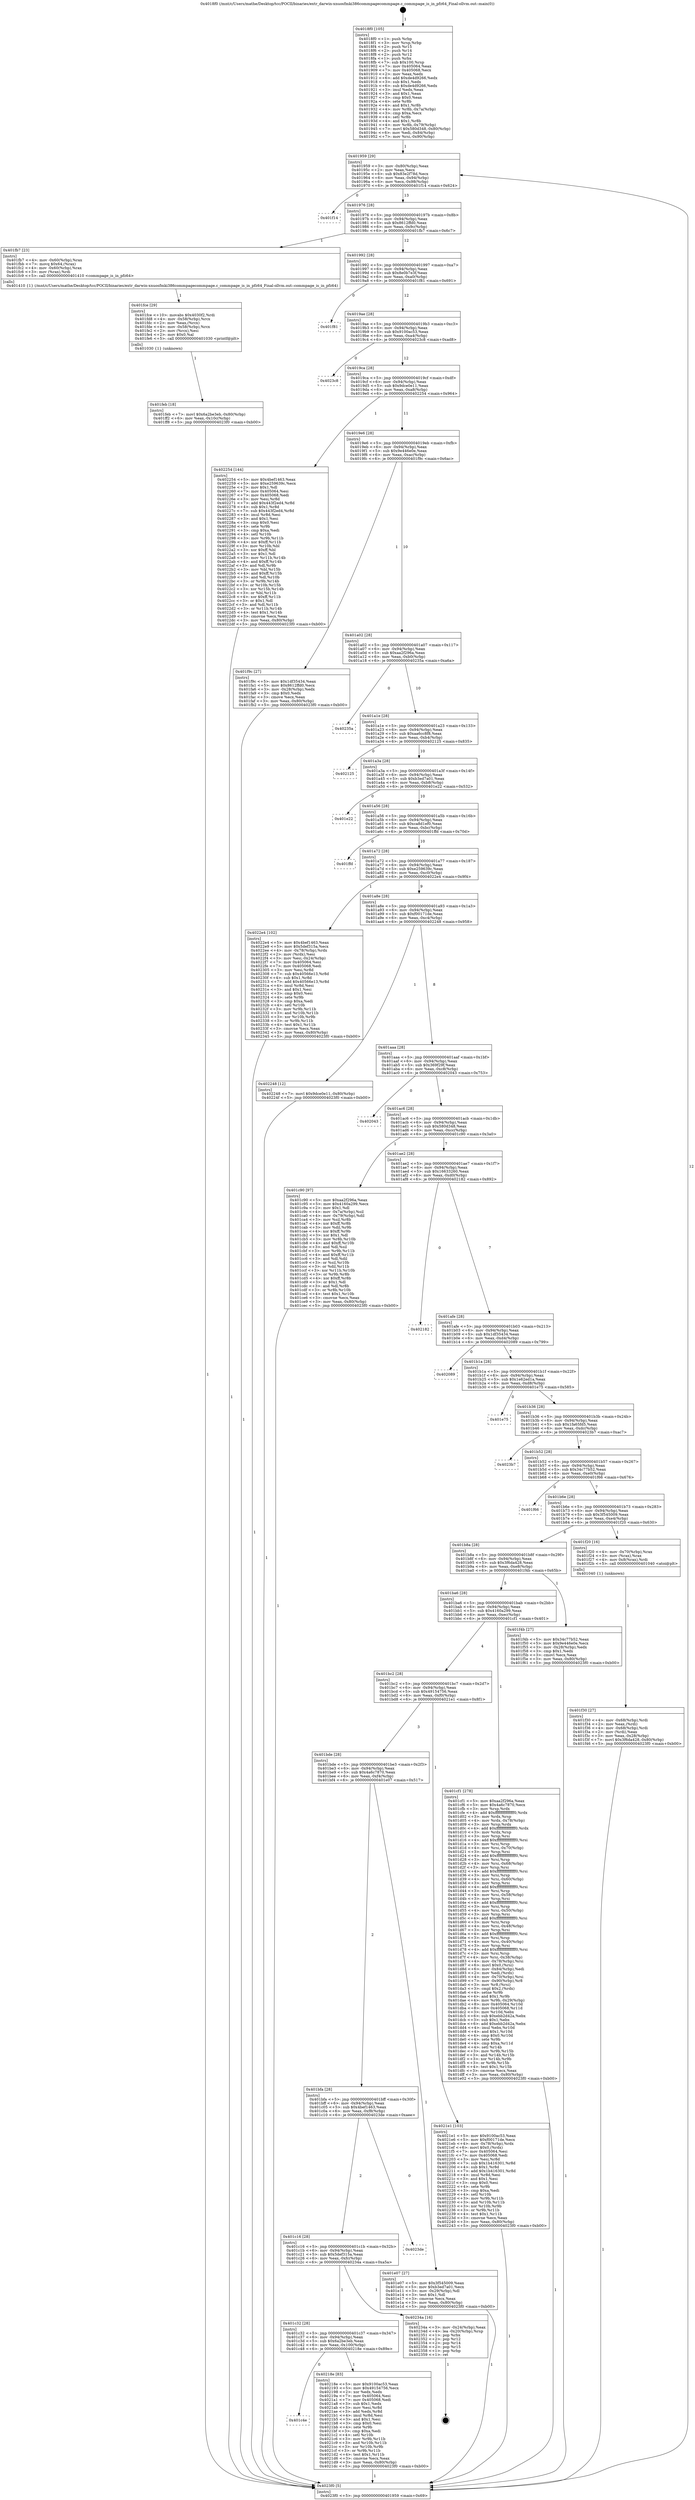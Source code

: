 digraph "0x4018f0" {
  label = "0x4018f0 (/mnt/c/Users/mathe/Desktop/tcc/POCII/binaries/extr_darwin-xnuosfmki386commpagecommpage.c_commpage_is_in_pfz64_Final-ollvm.out::main(0))"
  labelloc = "t"
  node[shape=record]

  Entry [label="",width=0.3,height=0.3,shape=circle,fillcolor=black,style=filled]
  "0x401959" [label="{
     0x401959 [29]\l
     | [instrs]\l
     &nbsp;&nbsp;0x401959 \<+3\>: mov -0x80(%rbp),%eax\l
     &nbsp;&nbsp;0x40195c \<+2\>: mov %eax,%ecx\l
     &nbsp;&nbsp;0x40195e \<+6\>: sub $0x83e2f78d,%ecx\l
     &nbsp;&nbsp;0x401964 \<+6\>: mov %eax,-0x94(%rbp)\l
     &nbsp;&nbsp;0x40196a \<+6\>: mov %ecx,-0x98(%rbp)\l
     &nbsp;&nbsp;0x401970 \<+6\>: je 0000000000401f14 \<main+0x624\>\l
  }"]
  "0x401f14" [label="{
     0x401f14\l
  }", style=dashed]
  "0x401976" [label="{
     0x401976 [28]\l
     | [instrs]\l
     &nbsp;&nbsp;0x401976 \<+5\>: jmp 000000000040197b \<main+0x8b\>\l
     &nbsp;&nbsp;0x40197b \<+6\>: mov -0x94(%rbp),%eax\l
     &nbsp;&nbsp;0x401981 \<+5\>: sub $0x8612ffd0,%eax\l
     &nbsp;&nbsp;0x401986 \<+6\>: mov %eax,-0x9c(%rbp)\l
     &nbsp;&nbsp;0x40198c \<+6\>: je 0000000000401fb7 \<main+0x6c7\>\l
  }"]
  Exit [label="",width=0.3,height=0.3,shape=circle,fillcolor=black,style=filled,peripheries=2]
  "0x401fb7" [label="{
     0x401fb7 [23]\l
     | [instrs]\l
     &nbsp;&nbsp;0x401fb7 \<+4\>: mov -0x60(%rbp),%rax\l
     &nbsp;&nbsp;0x401fbb \<+7\>: movq $0x64,(%rax)\l
     &nbsp;&nbsp;0x401fc2 \<+4\>: mov -0x60(%rbp),%rax\l
     &nbsp;&nbsp;0x401fc6 \<+3\>: mov (%rax),%rdi\l
     &nbsp;&nbsp;0x401fc9 \<+5\>: call 0000000000401410 \<commpage_is_in_pfz64\>\l
     | [calls]\l
     &nbsp;&nbsp;0x401410 \{1\} (/mnt/c/Users/mathe/Desktop/tcc/POCII/binaries/extr_darwin-xnuosfmki386commpagecommpage.c_commpage_is_in_pfz64_Final-ollvm.out::commpage_is_in_pfz64)\l
  }"]
  "0x401992" [label="{
     0x401992 [28]\l
     | [instrs]\l
     &nbsp;&nbsp;0x401992 \<+5\>: jmp 0000000000401997 \<main+0xa7\>\l
     &nbsp;&nbsp;0x401997 \<+6\>: mov -0x94(%rbp),%eax\l
     &nbsp;&nbsp;0x40199d \<+5\>: sub $0x8e0b7e3f,%eax\l
     &nbsp;&nbsp;0x4019a2 \<+6\>: mov %eax,-0xa0(%rbp)\l
     &nbsp;&nbsp;0x4019a8 \<+6\>: je 0000000000401f81 \<main+0x691\>\l
  }"]
  "0x401c4e" [label="{
     0x401c4e\l
  }", style=dashed]
  "0x401f81" [label="{
     0x401f81\l
  }", style=dashed]
  "0x4019ae" [label="{
     0x4019ae [28]\l
     | [instrs]\l
     &nbsp;&nbsp;0x4019ae \<+5\>: jmp 00000000004019b3 \<main+0xc3\>\l
     &nbsp;&nbsp;0x4019b3 \<+6\>: mov -0x94(%rbp),%eax\l
     &nbsp;&nbsp;0x4019b9 \<+5\>: sub $0x9100ac53,%eax\l
     &nbsp;&nbsp;0x4019be \<+6\>: mov %eax,-0xa4(%rbp)\l
     &nbsp;&nbsp;0x4019c4 \<+6\>: je 00000000004023c8 \<main+0xad8\>\l
  }"]
  "0x40218e" [label="{
     0x40218e [83]\l
     | [instrs]\l
     &nbsp;&nbsp;0x40218e \<+5\>: mov $0x9100ac53,%eax\l
     &nbsp;&nbsp;0x402193 \<+5\>: mov $0x49154756,%ecx\l
     &nbsp;&nbsp;0x402198 \<+2\>: xor %edx,%edx\l
     &nbsp;&nbsp;0x40219a \<+7\>: mov 0x405064,%esi\l
     &nbsp;&nbsp;0x4021a1 \<+7\>: mov 0x405068,%edi\l
     &nbsp;&nbsp;0x4021a8 \<+3\>: sub $0x1,%edx\l
     &nbsp;&nbsp;0x4021ab \<+3\>: mov %esi,%r8d\l
     &nbsp;&nbsp;0x4021ae \<+3\>: add %edx,%r8d\l
     &nbsp;&nbsp;0x4021b1 \<+4\>: imul %r8d,%esi\l
     &nbsp;&nbsp;0x4021b5 \<+3\>: and $0x1,%esi\l
     &nbsp;&nbsp;0x4021b8 \<+3\>: cmp $0x0,%esi\l
     &nbsp;&nbsp;0x4021bb \<+4\>: sete %r9b\l
     &nbsp;&nbsp;0x4021bf \<+3\>: cmp $0xa,%edi\l
     &nbsp;&nbsp;0x4021c2 \<+4\>: setl %r10b\l
     &nbsp;&nbsp;0x4021c6 \<+3\>: mov %r9b,%r11b\l
     &nbsp;&nbsp;0x4021c9 \<+3\>: and %r10b,%r11b\l
     &nbsp;&nbsp;0x4021cc \<+3\>: xor %r10b,%r9b\l
     &nbsp;&nbsp;0x4021cf \<+3\>: or %r9b,%r11b\l
     &nbsp;&nbsp;0x4021d2 \<+4\>: test $0x1,%r11b\l
     &nbsp;&nbsp;0x4021d6 \<+3\>: cmovne %ecx,%eax\l
     &nbsp;&nbsp;0x4021d9 \<+3\>: mov %eax,-0x80(%rbp)\l
     &nbsp;&nbsp;0x4021dc \<+5\>: jmp 00000000004023f0 \<main+0xb00\>\l
  }"]
  "0x4023c8" [label="{
     0x4023c8\l
  }", style=dashed]
  "0x4019ca" [label="{
     0x4019ca [28]\l
     | [instrs]\l
     &nbsp;&nbsp;0x4019ca \<+5\>: jmp 00000000004019cf \<main+0xdf\>\l
     &nbsp;&nbsp;0x4019cf \<+6\>: mov -0x94(%rbp),%eax\l
     &nbsp;&nbsp;0x4019d5 \<+5\>: sub $0x9dce0e11,%eax\l
     &nbsp;&nbsp;0x4019da \<+6\>: mov %eax,-0xa8(%rbp)\l
     &nbsp;&nbsp;0x4019e0 \<+6\>: je 0000000000402254 \<main+0x964\>\l
  }"]
  "0x401c32" [label="{
     0x401c32 [28]\l
     | [instrs]\l
     &nbsp;&nbsp;0x401c32 \<+5\>: jmp 0000000000401c37 \<main+0x347\>\l
     &nbsp;&nbsp;0x401c37 \<+6\>: mov -0x94(%rbp),%eax\l
     &nbsp;&nbsp;0x401c3d \<+5\>: sub $0x6a2be3eb,%eax\l
     &nbsp;&nbsp;0x401c42 \<+6\>: mov %eax,-0x100(%rbp)\l
     &nbsp;&nbsp;0x401c48 \<+6\>: je 000000000040218e \<main+0x89e\>\l
  }"]
  "0x402254" [label="{
     0x402254 [144]\l
     | [instrs]\l
     &nbsp;&nbsp;0x402254 \<+5\>: mov $0x4bef1463,%eax\l
     &nbsp;&nbsp;0x402259 \<+5\>: mov $0xe259639c,%ecx\l
     &nbsp;&nbsp;0x40225e \<+2\>: mov $0x1,%dl\l
     &nbsp;&nbsp;0x402260 \<+7\>: mov 0x405064,%esi\l
     &nbsp;&nbsp;0x402267 \<+7\>: mov 0x405068,%edi\l
     &nbsp;&nbsp;0x40226e \<+3\>: mov %esi,%r8d\l
     &nbsp;&nbsp;0x402271 \<+7\>: add $0x443f2ed4,%r8d\l
     &nbsp;&nbsp;0x402278 \<+4\>: sub $0x1,%r8d\l
     &nbsp;&nbsp;0x40227c \<+7\>: sub $0x443f2ed4,%r8d\l
     &nbsp;&nbsp;0x402283 \<+4\>: imul %r8d,%esi\l
     &nbsp;&nbsp;0x402287 \<+3\>: and $0x1,%esi\l
     &nbsp;&nbsp;0x40228a \<+3\>: cmp $0x0,%esi\l
     &nbsp;&nbsp;0x40228d \<+4\>: sete %r9b\l
     &nbsp;&nbsp;0x402291 \<+3\>: cmp $0xa,%edi\l
     &nbsp;&nbsp;0x402294 \<+4\>: setl %r10b\l
     &nbsp;&nbsp;0x402298 \<+3\>: mov %r9b,%r11b\l
     &nbsp;&nbsp;0x40229b \<+4\>: xor $0xff,%r11b\l
     &nbsp;&nbsp;0x40229f \<+3\>: mov %r10b,%bl\l
     &nbsp;&nbsp;0x4022a2 \<+3\>: xor $0xff,%bl\l
     &nbsp;&nbsp;0x4022a5 \<+3\>: xor $0x1,%dl\l
     &nbsp;&nbsp;0x4022a8 \<+3\>: mov %r11b,%r14b\l
     &nbsp;&nbsp;0x4022ab \<+4\>: and $0xff,%r14b\l
     &nbsp;&nbsp;0x4022af \<+3\>: and %dl,%r9b\l
     &nbsp;&nbsp;0x4022b2 \<+3\>: mov %bl,%r15b\l
     &nbsp;&nbsp;0x4022b5 \<+4\>: and $0xff,%r15b\l
     &nbsp;&nbsp;0x4022b9 \<+3\>: and %dl,%r10b\l
     &nbsp;&nbsp;0x4022bc \<+3\>: or %r9b,%r14b\l
     &nbsp;&nbsp;0x4022bf \<+3\>: or %r10b,%r15b\l
     &nbsp;&nbsp;0x4022c2 \<+3\>: xor %r15b,%r14b\l
     &nbsp;&nbsp;0x4022c5 \<+3\>: or %bl,%r11b\l
     &nbsp;&nbsp;0x4022c8 \<+4\>: xor $0xff,%r11b\l
     &nbsp;&nbsp;0x4022cc \<+3\>: or $0x1,%dl\l
     &nbsp;&nbsp;0x4022cf \<+3\>: and %dl,%r11b\l
     &nbsp;&nbsp;0x4022d2 \<+3\>: or %r11b,%r14b\l
     &nbsp;&nbsp;0x4022d5 \<+4\>: test $0x1,%r14b\l
     &nbsp;&nbsp;0x4022d9 \<+3\>: cmovne %ecx,%eax\l
     &nbsp;&nbsp;0x4022dc \<+3\>: mov %eax,-0x80(%rbp)\l
     &nbsp;&nbsp;0x4022df \<+5\>: jmp 00000000004023f0 \<main+0xb00\>\l
  }"]
  "0x4019e6" [label="{
     0x4019e6 [28]\l
     | [instrs]\l
     &nbsp;&nbsp;0x4019e6 \<+5\>: jmp 00000000004019eb \<main+0xfb\>\l
     &nbsp;&nbsp;0x4019eb \<+6\>: mov -0x94(%rbp),%eax\l
     &nbsp;&nbsp;0x4019f1 \<+5\>: sub $0x9e446e0e,%eax\l
     &nbsp;&nbsp;0x4019f6 \<+6\>: mov %eax,-0xac(%rbp)\l
     &nbsp;&nbsp;0x4019fc \<+6\>: je 0000000000401f9c \<main+0x6ac\>\l
  }"]
  "0x40234a" [label="{
     0x40234a [16]\l
     | [instrs]\l
     &nbsp;&nbsp;0x40234a \<+3\>: mov -0x24(%rbp),%eax\l
     &nbsp;&nbsp;0x40234d \<+4\>: lea -0x20(%rbp),%rsp\l
     &nbsp;&nbsp;0x402351 \<+1\>: pop %rbx\l
     &nbsp;&nbsp;0x402352 \<+2\>: pop %r12\l
     &nbsp;&nbsp;0x402354 \<+2\>: pop %r14\l
     &nbsp;&nbsp;0x402356 \<+2\>: pop %r15\l
     &nbsp;&nbsp;0x402358 \<+1\>: pop %rbp\l
     &nbsp;&nbsp;0x402359 \<+1\>: ret\l
  }"]
  "0x401f9c" [label="{
     0x401f9c [27]\l
     | [instrs]\l
     &nbsp;&nbsp;0x401f9c \<+5\>: mov $0x1df35434,%eax\l
     &nbsp;&nbsp;0x401fa1 \<+5\>: mov $0x8612ffd0,%ecx\l
     &nbsp;&nbsp;0x401fa6 \<+3\>: mov -0x28(%rbp),%edx\l
     &nbsp;&nbsp;0x401fa9 \<+3\>: cmp $0x0,%edx\l
     &nbsp;&nbsp;0x401fac \<+3\>: cmove %ecx,%eax\l
     &nbsp;&nbsp;0x401faf \<+3\>: mov %eax,-0x80(%rbp)\l
     &nbsp;&nbsp;0x401fb2 \<+5\>: jmp 00000000004023f0 \<main+0xb00\>\l
  }"]
  "0x401a02" [label="{
     0x401a02 [28]\l
     | [instrs]\l
     &nbsp;&nbsp;0x401a02 \<+5\>: jmp 0000000000401a07 \<main+0x117\>\l
     &nbsp;&nbsp;0x401a07 \<+6\>: mov -0x94(%rbp),%eax\l
     &nbsp;&nbsp;0x401a0d \<+5\>: sub $0xaa2f296a,%eax\l
     &nbsp;&nbsp;0x401a12 \<+6\>: mov %eax,-0xb0(%rbp)\l
     &nbsp;&nbsp;0x401a18 \<+6\>: je 000000000040235a \<main+0xa6a\>\l
  }"]
  "0x401c16" [label="{
     0x401c16 [28]\l
     | [instrs]\l
     &nbsp;&nbsp;0x401c16 \<+5\>: jmp 0000000000401c1b \<main+0x32b\>\l
     &nbsp;&nbsp;0x401c1b \<+6\>: mov -0x94(%rbp),%eax\l
     &nbsp;&nbsp;0x401c21 \<+5\>: sub $0x5def315a,%eax\l
     &nbsp;&nbsp;0x401c26 \<+6\>: mov %eax,-0xfc(%rbp)\l
     &nbsp;&nbsp;0x401c2c \<+6\>: je 000000000040234a \<main+0xa5a\>\l
  }"]
  "0x40235a" [label="{
     0x40235a\l
  }", style=dashed]
  "0x401a1e" [label="{
     0x401a1e [28]\l
     | [instrs]\l
     &nbsp;&nbsp;0x401a1e \<+5\>: jmp 0000000000401a23 \<main+0x133\>\l
     &nbsp;&nbsp;0x401a23 \<+6\>: mov -0x94(%rbp),%eax\l
     &nbsp;&nbsp;0x401a29 \<+5\>: sub $0xaa6cc8f8,%eax\l
     &nbsp;&nbsp;0x401a2e \<+6\>: mov %eax,-0xb4(%rbp)\l
     &nbsp;&nbsp;0x401a34 \<+6\>: je 0000000000402125 \<main+0x835\>\l
  }"]
  "0x4023de" [label="{
     0x4023de\l
  }", style=dashed]
  "0x402125" [label="{
     0x402125\l
  }", style=dashed]
  "0x401a3a" [label="{
     0x401a3a [28]\l
     | [instrs]\l
     &nbsp;&nbsp;0x401a3a \<+5\>: jmp 0000000000401a3f \<main+0x14f\>\l
     &nbsp;&nbsp;0x401a3f \<+6\>: mov -0x94(%rbp),%eax\l
     &nbsp;&nbsp;0x401a45 \<+5\>: sub $0xb3ed7a01,%eax\l
     &nbsp;&nbsp;0x401a4a \<+6\>: mov %eax,-0xb8(%rbp)\l
     &nbsp;&nbsp;0x401a50 \<+6\>: je 0000000000401e22 \<main+0x532\>\l
  }"]
  "0x401feb" [label="{
     0x401feb [18]\l
     | [instrs]\l
     &nbsp;&nbsp;0x401feb \<+7\>: movl $0x6a2be3eb,-0x80(%rbp)\l
     &nbsp;&nbsp;0x401ff2 \<+6\>: mov %eax,-0x10c(%rbp)\l
     &nbsp;&nbsp;0x401ff8 \<+5\>: jmp 00000000004023f0 \<main+0xb00\>\l
  }"]
  "0x401e22" [label="{
     0x401e22\l
  }", style=dashed]
  "0x401a56" [label="{
     0x401a56 [28]\l
     | [instrs]\l
     &nbsp;&nbsp;0x401a56 \<+5\>: jmp 0000000000401a5b \<main+0x16b\>\l
     &nbsp;&nbsp;0x401a5b \<+6\>: mov -0x94(%rbp),%eax\l
     &nbsp;&nbsp;0x401a61 \<+5\>: sub $0xca8d1ef0,%eax\l
     &nbsp;&nbsp;0x401a66 \<+6\>: mov %eax,-0xbc(%rbp)\l
     &nbsp;&nbsp;0x401a6c \<+6\>: je 0000000000401ffd \<main+0x70d\>\l
  }"]
  "0x401fce" [label="{
     0x401fce [29]\l
     | [instrs]\l
     &nbsp;&nbsp;0x401fce \<+10\>: movabs $0x4030f2,%rdi\l
     &nbsp;&nbsp;0x401fd8 \<+4\>: mov -0x58(%rbp),%rcx\l
     &nbsp;&nbsp;0x401fdc \<+2\>: mov %eax,(%rcx)\l
     &nbsp;&nbsp;0x401fde \<+4\>: mov -0x58(%rbp),%rcx\l
     &nbsp;&nbsp;0x401fe2 \<+2\>: mov (%rcx),%esi\l
     &nbsp;&nbsp;0x401fe4 \<+2\>: mov $0x0,%al\l
     &nbsp;&nbsp;0x401fe6 \<+5\>: call 0000000000401030 \<printf@plt\>\l
     | [calls]\l
     &nbsp;&nbsp;0x401030 \{1\} (unknown)\l
  }"]
  "0x401ffd" [label="{
     0x401ffd\l
  }", style=dashed]
  "0x401a72" [label="{
     0x401a72 [28]\l
     | [instrs]\l
     &nbsp;&nbsp;0x401a72 \<+5\>: jmp 0000000000401a77 \<main+0x187\>\l
     &nbsp;&nbsp;0x401a77 \<+6\>: mov -0x94(%rbp),%eax\l
     &nbsp;&nbsp;0x401a7d \<+5\>: sub $0xe259639c,%eax\l
     &nbsp;&nbsp;0x401a82 \<+6\>: mov %eax,-0xc0(%rbp)\l
     &nbsp;&nbsp;0x401a88 \<+6\>: je 00000000004022e4 \<main+0x9f4\>\l
  }"]
  "0x401f30" [label="{
     0x401f30 [27]\l
     | [instrs]\l
     &nbsp;&nbsp;0x401f30 \<+4\>: mov -0x68(%rbp),%rdi\l
     &nbsp;&nbsp;0x401f34 \<+2\>: mov %eax,(%rdi)\l
     &nbsp;&nbsp;0x401f36 \<+4\>: mov -0x68(%rbp),%rdi\l
     &nbsp;&nbsp;0x401f3a \<+2\>: mov (%rdi),%eax\l
     &nbsp;&nbsp;0x401f3c \<+3\>: mov %eax,-0x28(%rbp)\l
     &nbsp;&nbsp;0x401f3f \<+7\>: movl $0x3f6da428,-0x80(%rbp)\l
     &nbsp;&nbsp;0x401f46 \<+5\>: jmp 00000000004023f0 \<main+0xb00\>\l
  }"]
  "0x4022e4" [label="{
     0x4022e4 [102]\l
     | [instrs]\l
     &nbsp;&nbsp;0x4022e4 \<+5\>: mov $0x4bef1463,%eax\l
     &nbsp;&nbsp;0x4022e9 \<+5\>: mov $0x5def315a,%ecx\l
     &nbsp;&nbsp;0x4022ee \<+4\>: mov -0x78(%rbp),%rdx\l
     &nbsp;&nbsp;0x4022f2 \<+2\>: mov (%rdx),%esi\l
     &nbsp;&nbsp;0x4022f4 \<+3\>: mov %esi,-0x24(%rbp)\l
     &nbsp;&nbsp;0x4022f7 \<+7\>: mov 0x405064,%esi\l
     &nbsp;&nbsp;0x4022fe \<+7\>: mov 0x405068,%edi\l
     &nbsp;&nbsp;0x402305 \<+3\>: mov %esi,%r8d\l
     &nbsp;&nbsp;0x402308 \<+7\>: sub $0x40566e13,%r8d\l
     &nbsp;&nbsp;0x40230f \<+4\>: sub $0x1,%r8d\l
     &nbsp;&nbsp;0x402313 \<+7\>: add $0x40566e13,%r8d\l
     &nbsp;&nbsp;0x40231a \<+4\>: imul %r8d,%esi\l
     &nbsp;&nbsp;0x40231e \<+3\>: and $0x1,%esi\l
     &nbsp;&nbsp;0x402321 \<+3\>: cmp $0x0,%esi\l
     &nbsp;&nbsp;0x402324 \<+4\>: sete %r9b\l
     &nbsp;&nbsp;0x402328 \<+3\>: cmp $0xa,%edi\l
     &nbsp;&nbsp;0x40232b \<+4\>: setl %r10b\l
     &nbsp;&nbsp;0x40232f \<+3\>: mov %r9b,%r11b\l
     &nbsp;&nbsp;0x402332 \<+3\>: and %r10b,%r11b\l
     &nbsp;&nbsp;0x402335 \<+3\>: xor %r10b,%r9b\l
     &nbsp;&nbsp;0x402338 \<+3\>: or %r9b,%r11b\l
     &nbsp;&nbsp;0x40233b \<+4\>: test $0x1,%r11b\l
     &nbsp;&nbsp;0x40233f \<+3\>: cmovne %ecx,%eax\l
     &nbsp;&nbsp;0x402342 \<+3\>: mov %eax,-0x80(%rbp)\l
     &nbsp;&nbsp;0x402345 \<+5\>: jmp 00000000004023f0 \<main+0xb00\>\l
  }"]
  "0x401a8e" [label="{
     0x401a8e [28]\l
     | [instrs]\l
     &nbsp;&nbsp;0x401a8e \<+5\>: jmp 0000000000401a93 \<main+0x1a3\>\l
     &nbsp;&nbsp;0x401a93 \<+6\>: mov -0x94(%rbp),%eax\l
     &nbsp;&nbsp;0x401a99 \<+5\>: sub $0xf00171de,%eax\l
     &nbsp;&nbsp;0x401a9e \<+6\>: mov %eax,-0xc4(%rbp)\l
     &nbsp;&nbsp;0x401aa4 \<+6\>: je 0000000000402248 \<main+0x958\>\l
  }"]
  "0x401bfa" [label="{
     0x401bfa [28]\l
     | [instrs]\l
     &nbsp;&nbsp;0x401bfa \<+5\>: jmp 0000000000401bff \<main+0x30f\>\l
     &nbsp;&nbsp;0x401bff \<+6\>: mov -0x94(%rbp),%eax\l
     &nbsp;&nbsp;0x401c05 \<+5\>: sub $0x4bef1463,%eax\l
     &nbsp;&nbsp;0x401c0a \<+6\>: mov %eax,-0xf8(%rbp)\l
     &nbsp;&nbsp;0x401c10 \<+6\>: je 00000000004023de \<main+0xaee\>\l
  }"]
  "0x402248" [label="{
     0x402248 [12]\l
     | [instrs]\l
     &nbsp;&nbsp;0x402248 \<+7\>: movl $0x9dce0e11,-0x80(%rbp)\l
     &nbsp;&nbsp;0x40224f \<+5\>: jmp 00000000004023f0 \<main+0xb00\>\l
  }"]
  "0x401aaa" [label="{
     0x401aaa [28]\l
     | [instrs]\l
     &nbsp;&nbsp;0x401aaa \<+5\>: jmp 0000000000401aaf \<main+0x1bf\>\l
     &nbsp;&nbsp;0x401aaf \<+6\>: mov -0x94(%rbp),%eax\l
     &nbsp;&nbsp;0x401ab5 \<+5\>: sub $0x369f29f,%eax\l
     &nbsp;&nbsp;0x401aba \<+6\>: mov %eax,-0xc8(%rbp)\l
     &nbsp;&nbsp;0x401ac0 \<+6\>: je 0000000000402043 \<main+0x753\>\l
  }"]
  "0x401e07" [label="{
     0x401e07 [27]\l
     | [instrs]\l
     &nbsp;&nbsp;0x401e07 \<+5\>: mov $0x3f545009,%eax\l
     &nbsp;&nbsp;0x401e0c \<+5\>: mov $0xb3ed7a01,%ecx\l
     &nbsp;&nbsp;0x401e11 \<+3\>: mov -0x29(%rbp),%dl\l
     &nbsp;&nbsp;0x401e14 \<+3\>: test $0x1,%dl\l
     &nbsp;&nbsp;0x401e17 \<+3\>: cmovne %ecx,%eax\l
     &nbsp;&nbsp;0x401e1a \<+3\>: mov %eax,-0x80(%rbp)\l
     &nbsp;&nbsp;0x401e1d \<+5\>: jmp 00000000004023f0 \<main+0xb00\>\l
  }"]
  "0x402043" [label="{
     0x402043\l
  }", style=dashed]
  "0x401ac6" [label="{
     0x401ac6 [28]\l
     | [instrs]\l
     &nbsp;&nbsp;0x401ac6 \<+5\>: jmp 0000000000401acb \<main+0x1db\>\l
     &nbsp;&nbsp;0x401acb \<+6\>: mov -0x94(%rbp),%eax\l
     &nbsp;&nbsp;0x401ad1 \<+5\>: sub $0x580d348,%eax\l
     &nbsp;&nbsp;0x401ad6 \<+6\>: mov %eax,-0xcc(%rbp)\l
     &nbsp;&nbsp;0x401adc \<+6\>: je 0000000000401c90 \<main+0x3a0\>\l
  }"]
  "0x401bde" [label="{
     0x401bde [28]\l
     | [instrs]\l
     &nbsp;&nbsp;0x401bde \<+5\>: jmp 0000000000401be3 \<main+0x2f3\>\l
     &nbsp;&nbsp;0x401be3 \<+6\>: mov -0x94(%rbp),%eax\l
     &nbsp;&nbsp;0x401be9 \<+5\>: sub $0x4a6c7870,%eax\l
     &nbsp;&nbsp;0x401bee \<+6\>: mov %eax,-0xf4(%rbp)\l
     &nbsp;&nbsp;0x401bf4 \<+6\>: je 0000000000401e07 \<main+0x517\>\l
  }"]
  "0x401c90" [label="{
     0x401c90 [97]\l
     | [instrs]\l
     &nbsp;&nbsp;0x401c90 \<+5\>: mov $0xaa2f296a,%eax\l
     &nbsp;&nbsp;0x401c95 \<+5\>: mov $0x4160a299,%ecx\l
     &nbsp;&nbsp;0x401c9a \<+2\>: mov $0x1,%dl\l
     &nbsp;&nbsp;0x401c9c \<+4\>: mov -0x7a(%rbp),%sil\l
     &nbsp;&nbsp;0x401ca0 \<+4\>: mov -0x79(%rbp),%dil\l
     &nbsp;&nbsp;0x401ca4 \<+3\>: mov %sil,%r8b\l
     &nbsp;&nbsp;0x401ca7 \<+4\>: xor $0xff,%r8b\l
     &nbsp;&nbsp;0x401cab \<+3\>: mov %dil,%r9b\l
     &nbsp;&nbsp;0x401cae \<+4\>: xor $0xff,%r9b\l
     &nbsp;&nbsp;0x401cb2 \<+3\>: xor $0x1,%dl\l
     &nbsp;&nbsp;0x401cb5 \<+3\>: mov %r8b,%r10b\l
     &nbsp;&nbsp;0x401cb8 \<+4\>: and $0xff,%r10b\l
     &nbsp;&nbsp;0x401cbc \<+3\>: and %dl,%sil\l
     &nbsp;&nbsp;0x401cbf \<+3\>: mov %r9b,%r11b\l
     &nbsp;&nbsp;0x401cc2 \<+4\>: and $0xff,%r11b\l
     &nbsp;&nbsp;0x401cc6 \<+3\>: and %dl,%dil\l
     &nbsp;&nbsp;0x401cc9 \<+3\>: or %sil,%r10b\l
     &nbsp;&nbsp;0x401ccc \<+3\>: or %dil,%r11b\l
     &nbsp;&nbsp;0x401ccf \<+3\>: xor %r11b,%r10b\l
     &nbsp;&nbsp;0x401cd2 \<+3\>: or %r9b,%r8b\l
     &nbsp;&nbsp;0x401cd5 \<+4\>: xor $0xff,%r8b\l
     &nbsp;&nbsp;0x401cd9 \<+3\>: or $0x1,%dl\l
     &nbsp;&nbsp;0x401cdc \<+3\>: and %dl,%r8b\l
     &nbsp;&nbsp;0x401cdf \<+3\>: or %r8b,%r10b\l
     &nbsp;&nbsp;0x401ce2 \<+4\>: test $0x1,%r10b\l
     &nbsp;&nbsp;0x401ce6 \<+3\>: cmovne %ecx,%eax\l
     &nbsp;&nbsp;0x401ce9 \<+3\>: mov %eax,-0x80(%rbp)\l
     &nbsp;&nbsp;0x401cec \<+5\>: jmp 00000000004023f0 \<main+0xb00\>\l
  }"]
  "0x401ae2" [label="{
     0x401ae2 [28]\l
     | [instrs]\l
     &nbsp;&nbsp;0x401ae2 \<+5\>: jmp 0000000000401ae7 \<main+0x1f7\>\l
     &nbsp;&nbsp;0x401ae7 \<+6\>: mov -0x94(%rbp),%eax\l
     &nbsp;&nbsp;0x401aed \<+5\>: sub $0x16633260,%eax\l
     &nbsp;&nbsp;0x401af2 \<+6\>: mov %eax,-0xd0(%rbp)\l
     &nbsp;&nbsp;0x401af8 \<+6\>: je 0000000000402182 \<main+0x892\>\l
  }"]
  "0x4023f0" [label="{
     0x4023f0 [5]\l
     | [instrs]\l
     &nbsp;&nbsp;0x4023f0 \<+5\>: jmp 0000000000401959 \<main+0x69\>\l
  }"]
  "0x4018f0" [label="{
     0x4018f0 [105]\l
     | [instrs]\l
     &nbsp;&nbsp;0x4018f0 \<+1\>: push %rbp\l
     &nbsp;&nbsp;0x4018f1 \<+3\>: mov %rsp,%rbp\l
     &nbsp;&nbsp;0x4018f4 \<+2\>: push %r15\l
     &nbsp;&nbsp;0x4018f6 \<+2\>: push %r14\l
     &nbsp;&nbsp;0x4018f8 \<+2\>: push %r12\l
     &nbsp;&nbsp;0x4018fa \<+1\>: push %rbx\l
     &nbsp;&nbsp;0x4018fb \<+7\>: sub $0x100,%rsp\l
     &nbsp;&nbsp;0x401902 \<+7\>: mov 0x405064,%eax\l
     &nbsp;&nbsp;0x401909 \<+7\>: mov 0x405068,%ecx\l
     &nbsp;&nbsp;0x401910 \<+2\>: mov %eax,%edx\l
     &nbsp;&nbsp;0x401912 \<+6\>: add $0xde4d9266,%edx\l
     &nbsp;&nbsp;0x401918 \<+3\>: sub $0x1,%edx\l
     &nbsp;&nbsp;0x40191b \<+6\>: sub $0xde4d9266,%edx\l
     &nbsp;&nbsp;0x401921 \<+3\>: imul %edx,%eax\l
     &nbsp;&nbsp;0x401924 \<+3\>: and $0x1,%eax\l
     &nbsp;&nbsp;0x401927 \<+3\>: cmp $0x0,%eax\l
     &nbsp;&nbsp;0x40192a \<+4\>: sete %r8b\l
     &nbsp;&nbsp;0x40192e \<+4\>: and $0x1,%r8b\l
     &nbsp;&nbsp;0x401932 \<+4\>: mov %r8b,-0x7a(%rbp)\l
     &nbsp;&nbsp;0x401936 \<+3\>: cmp $0xa,%ecx\l
     &nbsp;&nbsp;0x401939 \<+4\>: setl %r8b\l
     &nbsp;&nbsp;0x40193d \<+4\>: and $0x1,%r8b\l
     &nbsp;&nbsp;0x401941 \<+4\>: mov %r8b,-0x79(%rbp)\l
     &nbsp;&nbsp;0x401945 \<+7\>: movl $0x580d348,-0x80(%rbp)\l
     &nbsp;&nbsp;0x40194c \<+6\>: mov %edi,-0x84(%rbp)\l
     &nbsp;&nbsp;0x401952 \<+7\>: mov %rsi,-0x90(%rbp)\l
  }"]
  "0x4021e1" [label="{
     0x4021e1 [103]\l
     | [instrs]\l
     &nbsp;&nbsp;0x4021e1 \<+5\>: mov $0x9100ac53,%eax\l
     &nbsp;&nbsp;0x4021e6 \<+5\>: mov $0xf00171de,%ecx\l
     &nbsp;&nbsp;0x4021eb \<+4\>: mov -0x78(%rbp),%rdx\l
     &nbsp;&nbsp;0x4021ef \<+6\>: movl $0x0,(%rdx)\l
     &nbsp;&nbsp;0x4021f5 \<+7\>: mov 0x405064,%esi\l
     &nbsp;&nbsp;0x4021fc \<+7\>: mov 0x405068,%edi\l
     &nbsp;&nbsp;0x402203 \<+3\>: mov %esi,%r8d\l
     &nbsp;&nbsp;0x402206 \<+7\>: sub $0x1b416301,%r8d\l
     &nbsp;&nbsp;0x40220d \<+4\>: sub $0x1,%r8d\l
     &nbsp;&nbsp;0x402211 \<+7\>: add $0x1b416301,%r8d\l
     &nbsp;&nbsp;0x402218 \<+4\>: imul %r8d,%esi\l
     &nbsp;&nbsp;0x40221c \<+3\>: and $0x1,%esi\l
     &nbsp;&nbsp;0x40221f \<+3\>: cmp $0x0,%esi\l
     &nbsp;&nbsp;0x402222 \<+4\>: sete %r9b\l
     &nbsp;&nbsp;0x402226 \<+3\>: cmp $0xa,%edi\l
     &nbsp;&nbsp;0x402229 \<+4\>: setl %r10b\l
     &nbsp;&nbsp;0x40222d \<+3\>: mov %r9b,%r11b\l
     &nbsp;&nbsp;0x402230 \<+3\>: and %r10b,%r11b\l
     &nbsp;&nbsp;0x402233 \<+3\>: xor %r10b,%r9b\l
     &nbsp;&nbsp;0x402236 \<+3\>: or %r9b,%r11b\l
     &nbsp;&nbsp;0x402239 \<+4\>: test $0x1,%r11b\l
     &nbsp;&nbsp;0x40223d \<+3\>: cmovne %ecx,%eax\l
     &nbsp;&nbsp;0x402240 \<+3\>: mov %eax,-0x80(%rbp)\l
     &nbsp;&nbsp;0x402243 \<+5\>: jmp 00000000004023f0 \<main+0xb00\>\l
  }"]
  "0x402182" [label="{
     0x402182\l
  }", style=dashed]
  "0x401afe" [label="{
     0x401afe [28]\l
     | [instrs]\l
     &nbsp;&nbsp;0x401afe \<+5\>: jmp 0000000000401b03 \<main+0x213\>\l
     &nbsp;&nbsp;0x401b03 \<+6\>: mov -0x94(%rbp),%eax\l
     &nbsp;&nbsp;0x401b09 \<+5\>: sub $0x1df35434,%eax\l
     &nbsp;&nbsp;0x401b0e \<+6\>: mov %eax,-0xd4(%rbp)\l
     &nbsp;&nbsp;0x401b14 \<+6\>: je 0000000000402089 \<main+0x799\>\l
  }"]
  "0x401bc2" [label="{
     0x401bc2 [28]\l
     | [instrs]\l
     &nbsp;&nbsp;0x401bc2 \<+5\>: jmp 0000000000401bc7 \<main+0x2d7\>\l
     &nbsp;&nbsp;0x401bc7 \<+6\>: mov -0x94(%rbp),%eax\l
     &nbsp;&nbsp;0x401bcd \<+5\>: sub $0x49154756,%eax\l
     &nbsp;&nbsp;0x401bd2 \<+6\>: mov %eax,-0xf0(%rbp)\l
     &nbsp;&nbsp;0x401bd8 \<+6\>: je 00000000004021e1 \<main+0x8f1\>\l
  }"]
  "0x402089" [label="{
     0x402089\l
  }", style=dashed]
  "0x401b1a" [label="{
     0x401b1a [28]\l
     | [instrs]\l
     &nbsp;&nbsp;0x401b1a \<+5\>: jmp 0000000000401b1f \<main+0x22f\>\l
     &nbsp;&nbsp;0x401b1f \<+6\>: mov -0x94(%rbp),%eax\l
     &nbsp;&nbsp;0x401b25 \<+5\>: sub $0x1e62ed1a,%eax\l
     &nbsp;&nbsp;0x401b2a \<+6\>: mov %eax,-0xd8(%rbp)\l
     &nbsp;&nbsp;0x401b30 \<+6\>: je 0000000000401e75 \<main+0x585\>\l
  }"]
  "0x401cf1" [label="{
     0x401cf1 [278]\l
     | [instrs]\l
     &nbsp;&nbsp;0x401cf1 \<+5\>: mov $0xaa2f296a,%eax\l
     &nbsp;&nbsp;0x401cf6 \<+5\>: mov $0x4a6c7870,%ecx\l
     &nbsp;&nbsp;0x401cfb \<+3\>: mov %rsp,%rdx\l
     &nbsp;&nbsp;0x401cfe \<+4\>: add $0xfffffffffffffff0,%rdx\l
     &nbsp;&nbsp;0x401d02 \<+3\>: mov %rdx,%rsp\l
     &nbsp;&nbsp;0x401d05 \<+4\>: mov %rdx,-0x78(%rbp)\l
     &nbsp;&nbsp;0x401d09 \<+3\>: mov %rsp,%rdx\l
     &nbsp;&nbsp;0x401d0c \<+4\>: add $0xfffffffffffffff0,%rdx\l
     &nbsp;&nbsp;0x401d10 \<+3\>: mov %rdx,%rsp\l
     &nbsp;&nbsp;0x401d13 \<+3\>: mov %rsp,%rsi\l
     &nbsp;&nbsp;0x401d16 \<+4\>: add $0xfffffffffffffff0,%rsi\l
     &nbsp;&nbsp;0x401d1a \<+3\>: mov %rsi,%rsp\l
     &nbsp;&nbsp;0x401d1d \<+4\>: mov %rsi,-0x70(%rbp)\l
     &nbsp;&nbsp;0x401d21 \<+3\>: mov %rsp,%rsi\l
     &nbsp;&nbsp;0x401d24 \<+4\>: add $0xfffffffffffffff0,%rsi\l
     &nbsp;&nbsp;0x401d28 \<+3\>: mov %rsi,%rsp\l
     &nbsp;&nbsp;0x401d2b \<+4\>: mov %rsi,-0x68(%rbp)\l
     &nbsp;&nbsp;0x401d2f \<+3\>: mov %rsp,%rsi\l
     &nbsp;&nbsp;0x401d32 \<+4\>: add $0xfffffffffffffff0,%rsi\l
     &nbsp;&nbsp;0x401d36 \<+3\>: mov %rsi,%rsp\l
     &nbsp;&nbsp;0x401d39 \<+4\>: mov %rsi,-0x60(%rbp)\l
     &nbsp;&nbsp;0x401d3d \<+3\>: mov %rsp,%rsi\l
     &nbsp;&nbsp;0x401d40 \<+4\>: add $0xfffffffffffffff0,%rsi\l
     &nbsp;&nbsp;0x401d44 \<+3\>: mov %rsi,%rsp\l
     &nbsp;&nbsp;0x401d47 \<+4\>: mov %rsi,-0x58(%rbp)\l
     &nbsp;&nbsp;0x401d4b \<+3\>: mov %rsp,%rsi\l
     &nbsp;&nbsp;0x401d4e \<+4\>: add $0xfffffffffffffff0,%rsi\l
     &nbsp;&nbsp;0x401d52 \<+3\>: mov %rsi,%rsp\l
     &nbsp;&nbsp;0x401d55 \<+4\>: mov %rsi,-0x50(%rbp)\l
     &nbsp;&nbsp;0x401d59 \<+3\>: mov %rsp,%rsi\l
     &nbsp;&nbsp;0x401d5c \<+4\>: add $0xfffffffffffffff0,%rsi\l
     &nbsp;&nbsp;0x401d60 \<+3\>: mov %rsi,%rsp\l
     &nbsp;&nbsp;0x401d63 \<+4\>: mov %rsi,-0x48(%rbp)\l
     &nbsp;&nbsp;0x401d67 \<+3\>: mov %rsp,%rsi\l
     &nbsp;&nbsp;0x401d6a \<+4\>: add $0xfffffffffffffff0,%rsi\l
     &nbsp;&nbsp;0x401d6e \<+3\>: mov %rsi,%rsp\l
     &nbsp;&nbsp;0x401d71 \<+4\>: mov %rsi,-0x40(%rbp)\l
     &nbsp;&nbsp;0x401d75 \<+3\>: mov %rsp,%rsi\l
     &nbsp;&nbsp;0x401d78 \<+4\>: add $0xfffffffffffffff0,%rsi\l
     &nbsp;&nbsp;0x401d7c \<+3\>: mov %rsi,%rsp\l
     &nbsp;&nbsp;0x401d7f \<+4\>: mov %rsi,-0x38(%rbp)\l
     &nbsp;&nbsp;0x401d83 \<+4\>: mov -0x78(%rbp),%rsi\l
     &nbsp;&nbsp;0x401d87 \<+6\>: movl $0x0,(%rsi)\l
     &nbsp;&nbsp;0x401d8d \<+6\>: mov -0x84(%rbp),%edi\l
     &nbsp;&nbsp;0x401d93 \<+2\>: mov %edi,(%rdx)\l
     &nbsp;&nbsp;0x401d95 \<+4\>: mov -0x70(%rbp),%rsi\l
     &nbsp;&nbsp;0x401d99 \<+7\>: mov -0x90(%rbp),%r8\l
     &nbsp;&nbsp;0x401da0 \<+3\>: mov %r8,(%rsi)\l
     &nbsp;&nbsp;0x401da3 \<+3\>: cmpl $0x2,(%rdx)\l
     &nbsp;&nbsp;0x401da6 \<+4\>: setne %r9b\l
     &nbsp;&nbsp;0x401daa \<+4\>: and $0x1,%r9b\l
     &nbsp;&nbsp;0x401dae \<+4\>: mov %r9b,-0x29(%rbp)\l
     &nbsp;&nbsp;0x401db2 \<+8\>: mov 0x405064,%r10d\l
     &nbsp;&nbsp;0x401dba \<+8\>: mov 0x405068,%r11d\l
     &nbsp;&nbsp;0x401dc2 \<+3\>: mov %r10d,%ebx\l
     &nbsp;&nbsp;0x401dc5 \<+6\>: sub $0xebb2d42a,%ebx\l
     &nbsp;&nbsp;0x401dcb \<+3\>: sub $0x1,%ebx\l
     &nbsp;&nbsp;0x401dce \<+6\>: add $0xebb2d42a,%ebx\l
     &nbsp;&nbsp;0x401dd4 \<+4\>: imul %ebx,%r10d\l
     &nbsp;&nbsp;0x401dd8 \<+4\>: and $0x1,%r10d\l
     &nbsp;&nbsp;0x401ddc \<+4\>: cmp $0x0,%r10d\l
     &nbsp;&nbsp;0x401de0 \<+4\>: sete %r9b\l
     &nbsp;&nbsp;0x401de4 \<+4\>: cmp $0xa,%r11d\l
     &nbsp;&nbsp;0x401de8 \<+4\>: setl %r14b\l
     &nbsp;&nbsp;0x401dec \<+3\>: mov %r9b,%r15b\l
     &nbsp;&nbsp;0x401def \<+3\>: and %r14b,%r15b\l
     &nbsp;&nbsp;0x401df2 \<+3\>: xor %r14b,%r9b\l
     &nbsp;&nbsp;0x401df5 \<+3\>: or %r9b,%r15b\l
     &nbsp;&nbsp;0x401df8 \<+4\>: test $0x1,%r15b\l
     &nbsp;&nbsp;0x401dfc \<+3\>: cmovne %ecx,%eax\l
     &nbsp;&nbsp;0x401dff \<+3\>: mov %eax,-0x80(%rbp)\l
     &nbsp;&nbsp;0x401e02 \<+5\>: jmp 00000000004023f0 \<main+0xb00\>\l
  }"]
  "0x401e75" [label="{
     0x401e75\l
  }", style=dashed]
  "0x401b36" [label="{
     0x401b36 [28]\l
     | [instrs]\l
     &nbsp;&nbsp;0x401b36 \<+5\>: jmp 0000000000401b3b \<main+0x24b\>\l
     &nbsp;&nbsp;0x401b3b \<+6\>: mov -0x94(%rbp),%eax\l
     &nbsp;&nbsp;0x401b41 \<+5\>: sub $0x1fa65fd5,%eax\l
     &nbsp;&nbsp;0x401b46 \<+6\>: mov %eax,-0xdc(%rbp)\l
     &nbsp;&nbsp;0x401b4c \<+6\>: je 00000000004023b7 \<main+0xac7\>\l
  }"]
  "0x401ba6" [label="{
     0x401ba6 [28]\l
     | [instrs]\l
     &nbsp;&nbsp;0x401ba6 \<+5\>: jmp 0000000000401bab \<main+0x2bb\>\l
     &nbsp;&nbsp;0x401bab \<+6\>: mov -0x94(%rbp),%eax\l
     &nbsp;&nbsp;0x401bb1 \<+5\>: sub $0x4160a299,%eax\l
     &nbsp;&nbsp;0x401bb6 \<+6\>: mov %eax,-0xec(%rbp)\l
     &nbsp;&nbsp;0x401bbc \<+6\>: je 0000000000401cf1 \<main+0x401\>\l
  }"]
  "0x4023b7" [label="{
     0x4023b7\l
  }", style=dashed]
  "0x401b52" [label="{
     0x401b52 [28]\l
     | [instrs]\l
     &nbsp;&nbsp;0x401b52 \<+5\>: jmp 0000000000401b57 \<main+0x267\>\l
     &nbsp;&nbsp;0x401b57 \<+6\>: mov -0x94(%rbp),%eax\l
     &nbsp;&nbsp;0x401b5d \<+5\>: sub $0x34c77b52,%eax\l
     &nbsp;&nbsp;0x401b62 \<+6\>: mov %eax,-0xe0(%rbp)\l
     &nbsp;&nbsp;0x401b68 \<+6\>: je 0000000000401f66 \<main+0x676\>\l
  }"]
  "0x401f4b" [label="{
     0x401f4b [27]\l
     | [instrs]\l
     &nbsp;&nbsp;0x401f4b \<+5\>: mov $0x34c77b52,%eax\l
     &nbsp;&nbsp;0x401f50 \<+5\>: mov $0x9e446e0e,%ecx\l
     &nbsp;&nbsp;0x401f55 \<+3\>: mov -0x28(%rbp),%edx\l
     &nbsp;&nbsp;0x401f58 \<+3\>: cmp $0x1,%edx\l
     &nbsp;&nbsp;0x401f5b \<+3\>: cmovl %ecx,%eax\l
     &nbsp;&nbsp;0x401f5e \<+3\>: mov %eax,-0x80(%rbp)\l
     &nbsp;&nbsp;0x401f61 \<+5\>: jmp 00000000004023f0 \<main+0xb00\>\l
  }"]
  "0x401f66" [label="{
     0x401f66\l
  }", style=dashed]
  "0x401b6e" [label="{
     0x401b6e [28]\l
     | [instrs]\l
     &nbsp;&nbsp;0x401b6e \<+5\>: jmp 0000000000401b73 \<main+0x283\>\l
     &nbsp;&nbsp;0x401b73 \<+6\>: mov -0x94(%rbp),%eax\l
     &nbsp;&nbsp;0x401b79 \<+5\>: sub $0x3f545009,%eax\l
     &nbsp;&nbsp;0x401b7e \<+6\>: mov %eax,-0xe4(%rbp)\l
     &nbsp;&nbsp;0x401b84 \<+6\>: je 0000000000401f20 \<main+0x630\>\l
  }"]
  "0x401b8a" [label="{
     0x401b8a [28]\l
     | [instrs]\l
     &nbsp;&nbsp;0x401b8a \<+5\>: jmp 0000000000401b8f \<main+0x29f\>\l
     &nbsp;&nbsp;0x401b8f \<+6\>: mov -0x94(%rbp),%eax\l
     &nbsp;&nbsp;0x401b95 \<+5\>: sub $0x3f6da428,%eax\l
     &nbsp;&nbsp;0x401b9a \<+6\>: mov %eax,-0xe8(%rbp)\l
     &nbsp;&nbsp;0x401ba0 \<+6\>: je 0000000000401f4b \<main+0x65b\>\l
  }"]
  "0x401f20" [label="{
     0x401f20 [16]\l
     | [instrs]\l
     &nbsp;&nbsp;0x401f20 \<+4\>: mov -0x70(%rbp),%rax\l
     &nbsp;&nbsp;0x401f24 \<+3\>: mov (%rax),%rax\l
     &nbsp;&nbsp;0x401f27 \<+4\>: mov 0x8(%rax),%rdi\l
     &nbsp;&nbsp;0x401f2b \<+5\>: call 0000000000401040 \<atoi@plt\>\l
     | [calls]\l
     &nbsp;&nbsp;0x401040 \{1\} (unknown)\l
  }"]
  Entry -> "0x4018f0" [label=" 1"]
  "0x401959" -> "0x401f14" [label=" 0"]
  "0x401959" -> "0x401976" [label=" 13"]
  "0x40234a" -> Exit [label=" 1"]
  "0x401976" -> "0x401fb7" [label=" 1"]
  "0x401976" -> "0x401992" [label=" 12"]
  "0x4022e4" -> "0x4023f0" [label=" 1"]
  "0x401992" -> "0x401f81" [label=" 0"]
  "0x401992" -> "0x4019ae" [label=" 12"]
  "0x402254" -> "0x4023f0" [label=" 1"]
  "0x4019ae" -> "0x4023c8" [label=" 0"]
  "0x4019ae" -> "0x4019ca" [label=" 12"]
  "0x402248" -> "0x4023f0" [label=" 1"]
  "0x4019ca" -> "0x402254" [label=" 1"]
  "0x4019ca" -> "0x4019e6" [label=" 11"]
  "0x40218e" -> "0x4023f0" [label=" 1"]
  "0x4019e6" -> "0x401f9c" [label=" 1"]
  "0x4019e6" -> "0x401a02" [label=" 10"]
  "0x401c32" -> "0x401c4e" [label=" 0"]
  "0x401a02" -> "0x40235a" [label=" 0"]
  "0x401a02" -> "0x401a1e" [label=" 10"]
  "0x4021e1" -> "0x4023f0" [label=" 1"]
  "0x401a1e" -> "0x402125" [label=" 0"]
  "0x401a1e" -> "0x401a3a" [label=" 10"]
  "0x401c16" -> "0x401c32" [label=" 1"]
  "0x401a3a" -> "0x401e22" [label=" 0"]
  "0x401a3a" -> "0x401a56" [label=" 10"]
  "0x401c32" -> "0x40218e" [label=" 1"]
  "0x401a56" -> "0x401ffd" [label=" 0"]
  "0x401a56" -> "0x401a72" [label=" 10"]
  "0x401bfa" -> "0x401c16" [label=" 2"]
  "0x401a72" -> "0x4022e4" [label=" 1"]
  "0x401a72" -> "0x401a8e" [label=" 9"]
  "0x401bfa" -> "0x4023de" [label=" 0"]
  "0x401a8e" -> "0x402248" [label=" 1"]
  "0x401a8e" -> "0x401aaa" [label=" 8"]
  "0x401c16" -> "0x40234a" [label=" 1"]
  "0x401aaa" -> "0x402043" [label=" 0"]
  "0x401aaa" -> "0x401ac6" [label=" 8"]
  "0x401feb" -> "0x4023f0" [label=" 1"]
  "0x401ac6" -> "0x401c90" [label=" 1"]
  "0x401ac6" -> "0x401ae2" [label=" 7"]
  "0x401c90" -> "0x4023f0" [label=" 1"]
  "0x4018f0" -> "0x401959" [label=" 1"]
  "0x4023f0" -> "0x401959" [label=" 12"]
  "0x401fb7" -> "0x401fce" [label=" 1"]
  "0x401ae2" -> "0x402182" [label=" 0"]
  "0x401ae2" -> "0x401afe" [label=" 7"]
  "0x401f9c" -> "0x4023f0" [label=" 1"]
  "0x401afe" -> "0x402089" [label=" 0"]
  "0x401afe" -> "0x401b1a" [label=" 7"]
  "0x401f20" -> "0x401f30" [label=" 1"]
  "0x401b1a" -> "0x401e75" [label=" 0"]
  "0x401b1a" -> "0x401b36" [label=" 7"]
  "0x401e07" -> "0x4023f0" [label=" 1"]
  "0x401b36" -> "0x4023b7" [label=" 0"]
  "0x401b36" -> "0x401b52" [label=" 7"]
  "0x401bde" -> "0x401e07" [label=" 1"]
  "0x401b52" -> "0x401f66" [label=" 0"]
  "0x401b52" -> "0x401b6e" [label=" 7"]
  "0x401fce" -> "0x401feb" [label=" 1"]
  "0x401b6e" -> "0x401f20" [label=" 1"]
  "0x401b6e" -> "0x401b8a" [label=" 6"]
  "0x401bc2" -> "0x401bde" [label=" 3"]
  "0x401b8a" -> "0x401f4b" [label=" 1"]
  "0x401b8a" -> "0x401ba6" [label=" 5"]
  "0x401bde" -> "0x401bfa" [label=" 2"]
  "0x401ba6" -> "0x401cf1" [label=" 1"]
  "0x401ba6" -> "0x401bc2" [label=" 4"]
  "0x401f30" -> "0x4023f0" [label=" 1"]
  "0x401cf1" -> "0x4023f0" [label=" 1"]
  "0x401f4b" -> "0x4023f0" [label=" 1"]
  "0x401bc2" -> "0x4021e1" [label=" 1"]
}
